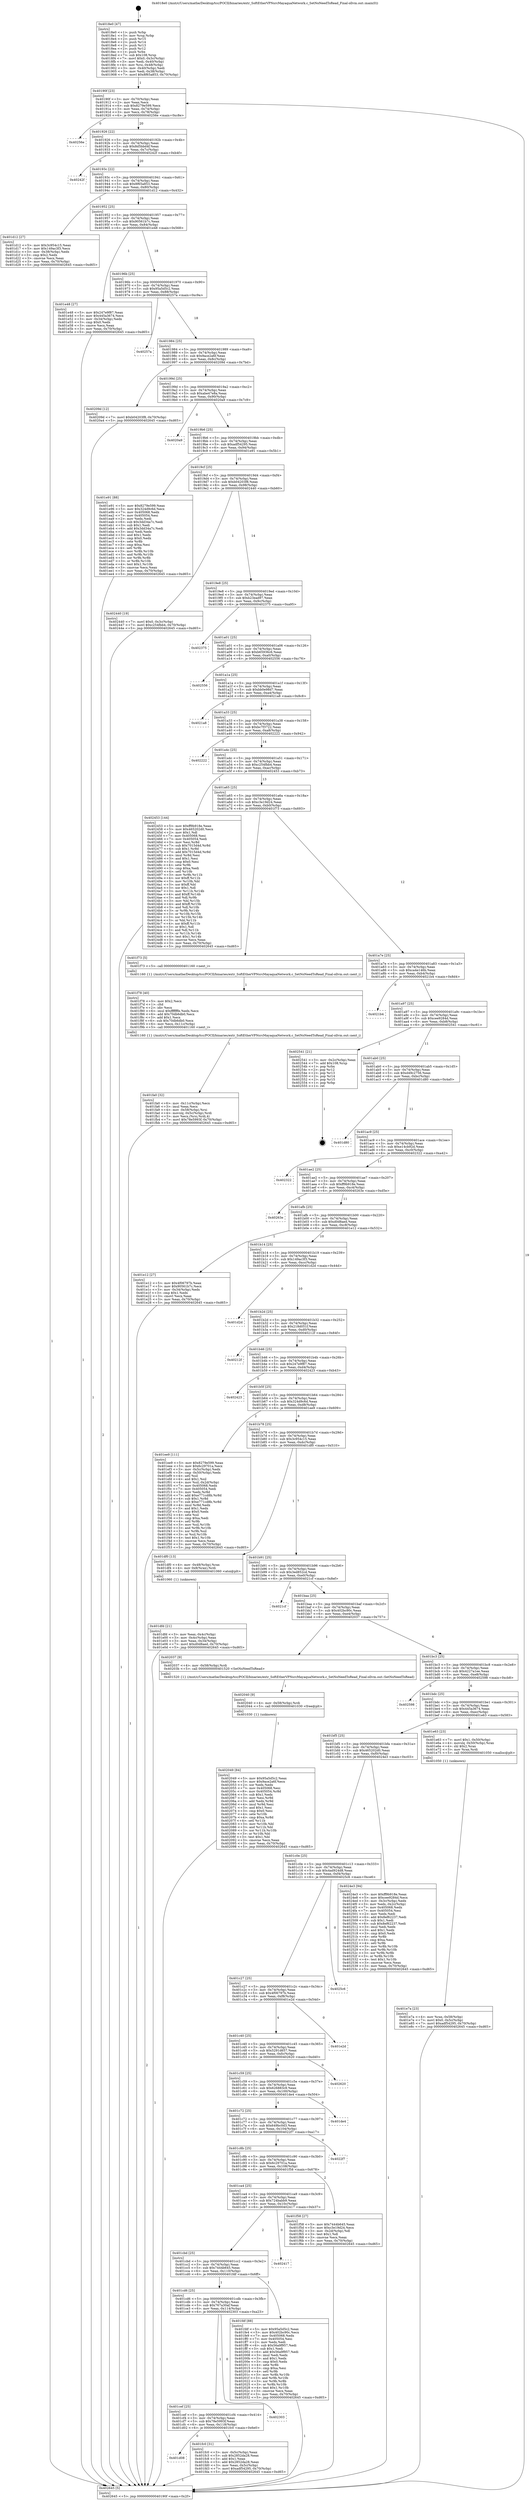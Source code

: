 digraph "0x4018e0" {
  label = "0x4018e0 (/mnt/c/Users/mathe/Desktop/tcc/POCII/binaries/extr_SoftEtherVPNsrcMayaquaNetwork.c_SetNoNeedToRead_Final-ollvm.out::main(0))"
  labelloc = "t"
  node[shape=record]

  Entry [label="",width=0.3,height=0.3,shape=circle,fillcolor=black,style=filled]
  "0x40190f" [label="{
     0x40190f [23]\l
     | [instrs]\l
     &nbsp;&nbsp;0x40190f \<+3\>: mov -0x70(%rbp),%eax\l
     &nbsp;&nbsp;0x401912 \<+2\>: mov %eax,%ecx\l
     &nbsp;&nbsp;0x401914 \<+6\>: sub $0x8279e599,%ecx\l
     &nbsp;&nbsp;0x40191a \<+3\>: mov %eax,-0x74(%rbp)\l
     &nbsp;&nbsp;0x40191d \<+3\>: mov %ecx,-0x78(%rbp)\l
     &nbsp;&nbsp;0x401920 \<+6\>: je 000000000040256e \<main+0xc8e\>\l
  }"]
  "0x40256e" [label="{
     0x40256e\l
  }", style=dashed]
  "0x401926" [label="{
     0x401926 [22]\l
     | [instrs]\l
     &nbsp;&nbsp;0x401926 \<+5\>: jmp 000000000040192b \<main+0x4b\>\l
     &nbsp;&nbsp;0x40192b \<+3\>: mov -0x74(%rbp),%eax\l
     &nbsp;&nbsp;0x40192e \<+5\>: sub $0x8d5bbd4f,%eax\l
     &nbsp;&nbsp;0x401933 \<+3\>: mov %eax,-0x7c(%rbp)\l
     &nbsp;&nbsp;0x401936 \<+6\>: je 000000000040242f \<main+0xb4f\>\l
  }"]
  Exit [label="",width=0.3,height=0.3,shape=circle,fillcolor=black,style=filled,peripheries=2]
  "0x40242f" [label="{
     0x40242f\l
  }", style=dashed]
  "0x40193c" [label="{
     0x40193c [22]\l
     | [instrs]\l
     &nbsp;&nbsp;0x40193c \<+5\>: jmp 0000000000401941 \<main+0x61\>\l
     &nbsp;&nbsp;0x401941 \<+3\>: mov -0x74(%rbp),%eax\l
     &nbsp;&nbsp;0x401944 \<+5\>: sub $0x8f65a853,%eax\l
     &nbsp;&nbsp;0x401949 \<+3\>: mov %eax,-0x80(%rbp)\l
     &nbsp;&nbsp;0x40194c \<+6\>: je 0000000000401d12 \<main+0x432\>\l
  }"]
  "0x402049" [label="{
     0x402049 [84]\l
     | [instrs]\l
     &nbsp;&nbsp;0x402049 \<+5\>: mov $0x95a5d5c2,%eax\l
     &nbsp;&nbsp;0x40204e \<+5\>: mov $0x9ace2a6f,%ecx\l
     &nbsp;&nbsp;0x402053 \<+2\>: xor %edx,%edx\l
     &nbsp;&nbsp;0x402055 \<+7\>: mov 0x405068,%esi\l
     &nbsp;&nbsp;0x40205c \<+8\>: mov 0x405054,%r8d\l
     &nbsp;&nbsp;0x402064 \<+3\>: sub $0x1,%edx\l
     &nbsp;&nbsp;0x402067 \<+3\>: mov %esi,%r9d\l
     &nbsp;&nbsp;0x40206a \<+3\>: add %edx,%r9d\l
     &nbsp;&nbsp;0x40206d \<+4\>: imul %r9d,%esi\l
     &nbsp;&nbsp;0x402071 \<+3\>: and $0x1,%esi\l
     &nbsp;&nbsp;0x402074 \<+3\>: cmp $0x0,%esi\l
     &nbsp;&nbsp;0x402077 \<+4\>: sete %r10b\l
     &nbsp;&nbsp;0x40207b \<+4\>: cmp $0xa,%r8d\l
     &nbsp;&nbsp;0x40207f \<+4\>: setl %r11b\l
     &nbsp;&nbsp;0x402083 \<+3\>: mov %r10b,%bl\l
     &nbsp;&nbsp;0x402086 \<+3\>: and %r11b,%bl\l
     &nbsp;&nbsp;0x402089 \<+3\>: xor %r11b,%r10b\l
     &nbsp;&nbsp;0x40208c \<+3\>: or %r10b,%bl\l
     &nbsp;&nbsp;0x40208f \<+3\>: test $0x1,%bl\l
     &nbsp;&nbsp;0x402092 \<+3\>: cmovne %ecx,%eax\l
     &nbsp;&nbsp;0x402095 \<+3\>: mov %eax,-0x70(%rbp)\l
     &nbsp;&nbsp;0x402098 \<+5\>: jmp 0000000000402645 \<main+0xd65\>\l
  }"]
  "0x401d12" [label="{
     0x401d12 [27]\l
     | [instrs]\l
     &nbsp;&nbsp;0x401d12 \<+5\>: mov $0x3c954c15,%eax\l
     &nbsp;&nbsp;0x401d17 \<+5\>: mov $0x149ac3f3,%ecx\l
     &nbsp;&nbsp;0x401d1c \<+3\>: mov -0x38(%rbp),%edx\l
     &nbsp;&nbsp;0x401d1f \<+3\>: cmp $0x2,%edx\l
     &nbsp;&nbsp;0x401d22 \<+3\>: cmovne %ecx,%eax\l
     &nbsp;&nbsp;0x401d25 \<+3\>: mov %eax,-0x70(%rbp)\l
     &nbsp;&nbsp;0x401d28 \<+5\>: jmp 0000000000402645 \<main+0xd65\>\l
  }"]
  "0x401952" [label="{
     0x401952 [25]\l
     | [instrs]\l
     &nbsp;&nbsp;0x401952 \<+5\>: jmp 0000000000401957 \<main+0x77\>\l
     &nbsp;&nbsp;0x401957 \<+3\>: mov -0x74(%rbp),%eax\l
     &nbsp;&nbsp;0x40195a \<+5\>: sub $0x90561b7c,%eax\l
     &nbsp;&nbsp;0x40195f \<+6\>: mov %eax,-0x84(%rbp)\l
     &nbsp;&nbsp;0x401965 \<+6\>: je 0000000000401e48 \<main+0x568\>\l
  }"]
  "0x402645" [label="{
     0x402645 [5]\l
     | [instrs]\l
     &nbsp;&nbsp;0x402645 \<+5\>: jmp 000000000040190f \<main+0x2f\>\l
  }"]
  "0x4018e0" [label="{
     0x4018e0 [47]\l
     | [instrs]\l
     &nbsp;&nbsp;0x4018e0 \<+1\>: push %rbp\l
     &nbsp;&nbsp;0x4018e1 \<+3\>: mov %rsp,%rbp\l
     &nbsp;&nbsp;0x4018e4 \<+2\>: push %r15\l
     &nbsp;&nbsp;0x4018e6 \<+2\>: push %r14\l
     &nbsp;&nbsp;0x4018e8 \<+2\>: push %r13\l
     &nbsp;&nbsp;0x4018ea \<+2\>: push %r12\l
     &nbsp;&nbsp;0x4018ec \<+1\>: push %rbx\l
     &nbsp;&nbsp;0x4018ed \<+7\>: sub $0x108,%rsp\l
     &nbsp;&nbsp;0x4018f4 \<+7\>: movl $0x0,-0x3c(%rbp)\l
     &nbsp;&nbsp;0x4018fb \<+3\>: mov %edi,-0x40(%rbp)\l
     &nbsp;&nbsp;0x4018fe \<+4\>: mov %rsi,-0x48(%rbp)\l
     &nbsp;&nbsp;0x401902 \<+3\>: mov -0x40(%rbp),%edi\l
     &nbsp;&nbsp;0x401905 \<+3\>: mov %edi,-0x38(%rbp)\l
     &nbsp;&nbsp;0x401908 \<+7\>: movl $0x8f65a853,-0x70(%rbp)\l
  }"]
  "0x402040" [label="{
     0x402040 [9]\l
     | [instrs]\l
     &nbsp;&nbsp;0x402040 \<+4\>: mov -0x58(%rbp),%rdi\l
     &nbsp;&nbsp;0x402044 \<+5\>: call 0000000000401030 \<free@plt\>\l
     | [calls]\l
     &nbsp;&nbsp;0x401030 \{1\} (unknown)\l
  }"]
  "0x401e48" [label="{
     0x401e48 [27]\l
     | [instrs]\l
     &nbsp;&nbsp;0x401e48 \<+5\>: mov $0x247e9f87,%eax\l
     &nbsp;&nbsp;0x401e4d \<+5\>: mov $0x445a3674,%ecx\l
     &nbsp;&nbsp;0x401e52 \<+3\>: mov -0x34(%rbp),%edx\l
     &nbsp;&nbsp;0x401e55 \<+3\>: cmp $0x0,%edx\l
     &nbsp;&nbsp;0x401e58 \<+3\>: cmove %ecx,%eax\l
     &nbsp;&nbsp;0x401e5b \<+3\>: mov %eax,-0x70(%rbp)\l
     &nbsp;&nbsp;0x401e5e \<+5\>: jmp 0000000000402645 \<main+0xd65\>\l
  }"]
  "0x40196b" [label="{
     0x40196b [25]\l
     | [instrs]\l
     &nbsp;&nbsp;0x40196b \<+5\>: jmp 0000000000401970 \<main+0x90\>\l
     &nbsp;&nbsp;0x401970 \<+3\>: mov -0x74(%rbp),%eax\l
     &nbsp;&nbsp;0x401973 \<+5\>: sub $0x95a5d5c2,%eax\l
     &nbsp;&nbsp;0x401978 \<+6\>: mov %eax,-0x88(%rbp)\l
     &nbsp;&nbsp;0x40197e \<+6\>: je 000000000040257a \<main+0xc9a\>\l
  }"]
  "0x401d08" [label="{
     0x401d08\l
  }", style=dashed]
  "0x40257a" [label="{
     0x40257a\l
  }", style=dashed]
  "0x401984" [label="{
     0x401984 [25]\l
     | [instrs]\l
     &nbsp;&nbsp;0x401984 \<+5\>: jmp 0000000000401989 \<main+0xa9\>\l
     &nbsp;&nbsp;0x401989 \<+3\>: mov -0x74(%rbp),%eax\l
     &nbsp;&nbsp;0x40198c \<+5\>: sub $0x9ace2a6f,%eax\l
     &nbsp;&nbsp;0x401991 \<+6\>: mov %eax,-0x8c(%rbp)\l
     &nbsp;&nbsp;0x401997 \<+6\>: je 000000000040209d \<main+0x7bd\>\l
  }"]
  "0x401fc0" [label="{
     0x401fc0 [31]\l
     | [instrs]\l
     &nbsp;&nbsp;0x401fc0 \<+3\>: mov -0x5c(%rbp),%eax\l
     &nbsp;&nbsp;0x401fc3 \<+5\>: sub $0x2852da28,%eax\l
     &nbsp;&nbsp;0x401fc8 \<+3\>: add $0x1,%eax\l
     &nbsp;&nbsp;0x401fcb \<+5\>: add $0x2852da28,%eax\l
     &nbsp;&nbsp;0x401fd0 \<+3\>: mov %eax,-0x5c(%rbp)\l
     &nbsp;&nbsp;0x401fd3 \<+7\>: movl $0xadf54295,-0x70(%rbp)\l
     &nbsp;&nbsp;0x401fda \<+5\>: jmp 0000000000402645 \<main+0xd65\>\l
  }"]
  "0x40209d" [label="{
     0x40209d [12]\l
     | [instrs]\l
     &nbsp;&nbsp;0x40209d \<+7\>: movl $0xb04203f8,-0x70(%rbp)\l
     &nbsp;&nbsp;0x4020a4 \<+5\>: jmp 0000000000402645 \<main+0xd65\>\l
  }"]
  "0x40199d" [label="{
     0x40199d [25]\l
     | [instrs]\l
     &nbsp;&nbsp;0x40199d \<+5\>: jmp 00000000004019a2 \<main+0xc2\>\l
     &nbsp;&nbsp;0x4019a2 \<+3\>: mov -0x74(%rbp),%eax\l
     &nbsp;&nbsp;0x4019a5 \<+5\>: sub $0xabe47e8a,%eax\l
     &nbsp;&nbsp;0x4019aa \<+6\>: mov %eax,-0x90(%rbp)\l
     &nbsp;&nbsp;0x4019b0 \<+6\>: je 00000000004020a9 \<main+0x7c9\>\l
  }"]
  "0x401cef" [label="{
     0x401cef [25]\l
     | [instrs]\l
     &nbsp;&nbsp;0x401cef \<+5\>: jmp 0000000000401cf4 \<main+0x414\>\l
     &nbsp;&nbsp;0x401cf4 \<+3\>: mov -0x74(%rbp),%eax\l
     &nbsp;&nbsp;0x401cf7 \<+5\>: sub $0x78e5993f,%eax\l
     &nbsp;&nbsp;0x401cfc \<+6\>: mov %eax,-0x118(%rbp)\l
     &nbsp;&nbsp;0x401d02 \<+6\>: je 0000000000401fc0 \<main+0x6e0\>\l
  }"]
  "0x4020a9" [label="{
     0x4020a9\l
  }", style=dashed]
  "0x4019b6" [label="{
     0x4019b6 [25]\l
     | [instrs]\l
     &nbsp;&nbsp;0x4019b6 \<+5\>: jmp 00000000004019bb \<main+0xdb\>\l
     &nbsp;&nbsp;0x4019bb \<+3\>: mov -0x74(%rbp),%eax\l
     &nbsp;&nbsp;0x4019be \<+5\>: sub $0xadf54295,%eax\l
     &nbsp;&nbsp;0x4019c3 \<+6\>: mov %eax,-0x94(%rbp)\l
     &nbsp;&nbsp;0x4019c9 \<+6\>: je 0000000000401e91 \<main+0x5b1\>\l
  }"]
  "0x402303" [label="{
     0x402303\l
  }", style=dashed]
  "0x401e91" [label="{
     0x401e91 [88]\l
     | [instrs]\l
     &nbsp;&nbsp;0x401e91 \<+5\>: mov $0x8279e599,%eax\l
     &nbsp;&nbsp;0x401e96 \<+5\>: mov $0x324d9c6d,%ecx\l
     &nbsp;&nbsp;0x401e9b \<+7\>: mov 0x405068,%edx\l
     &nbsp;&nbsp;0x401ea2 \<+7\>: mov 0x405054,%esi\l
     &nbsp;&nbsp;0x401ea9 \<+2\>: mov %edx,%edi\l
     &nbsp;&nbsp;0x401eab \<+6\>: sub $0x3dd34a7c,%edi\l
     &nbsp;&nbsp;0x401eb1 \<+3\>: sub $0x1,%edi\l
     &nbsp;&nbsp;0x401eb4 \<+6\>: add $0x3dd34a7c,%edi\l
     &nbsp;&nbsp;0x401eba \<+3\>: imul %edi,%edx\l
     &nbsp;&nbsp;0x401ebd \<+3\>: and $0x1,%edx\l
     &nbsp;&nbsp;0x401ec0 \<+3\>: cmp $0x0,%edx\l
     &nbsp;&nbsp;0x401ec3 \<+4\>: sete %r8b\l
     &nbsp;&nbsp;0x401ec7 \<+3\>: cmp $0xa,%esi\l
     &nbsp;&nbsp;0x401eca \<+4\>: setl %r9b\l
     &nbsp;&nbsp;0x401ece \<+3\>: mov %r8b,%r10b\l
     &nbsp;&nbsp;0x401ed1 \<+3\>: and %r9b,%r10b\l
     &nbsp;&nbsp;0x401ed4 \<+3\>: xor %r9b,%r8b\l
     &nbsp;&nbsp;0x401ed7 \<+3\>: or %r8b,%r10b\l
     &nbsp;&nbsp;0x401eda \<+4\>: test $0x1,%r10b\l
     &nbsp;&nbsp;0x401ede \<+3\>: cmovne %ecx,%eax\l
     &nbsp;&nbsp;0x401ee1 \<+3\>: mov %eax,-0x70(%rbp)\l
     &nbsp;&nbsp;0x401ee4 \<+5\>: jmp 0000000000402645 \<main+0xd65\>\l
  }"]
  "0x4019cf" [label="{
     0x4019cf [25]\l
     | [instrs]\l
     &nbsp;&nbsp;0x4019cf \<+5\>: jmp 00000000004019d4 \<main+0xf4\>\l
     &nbsp;&nbsp;0x4019d4 \<+3\>: mov -0x74(%rbp),%eax\l
     &nbsp;&nbsp;0x4019d7 \<+5\>: sub $0xb04203f8,%eax\l
     &nbsp;&nbsp;0x4019dc \<+6\>: mov %eax,-0x98(%rbp)\l
     &nbsp;&nbsp;0x4019e2 \<+6\>: je 0000000000402440 \<main+0xb60\>\l
  }"]
  "0x401cd6" [label="{
     0x401cd6 [25]\l
     | [instrs]\l
     &nbsp;&nbsp;0x401cd6 \<+5\>: jmp 0000000000401cdb \<main+0x3fb\>\l
     &nbsp;&nbsp;0x401cdb \<+3\>: mov -0x74(%rbp),%eax\l
     &nbsp;&nbsp;0x401cde \<+5\>: sub $0x767a30af,%eax\l
     &nbsp;&nbsp;0x401ce3 \<+6\>: mov %eax,-0x114(%rbp)\l
     &nbsp;&nbsp;0x401ce9 \<+6\>: je 0000000000402303 \<main+0xa23\>\l
  }"]
  "0x402440" [label="{
     0x402440 [19]\l
     | [instrs]\l
     &nbsp;&nbsp;0x402440 \<+7\>: movl $0x0,-0x3c(%rbp)\l
     &nbsp;&nbsp;0x402447 \<+7\>: movl $0xc254fbb4,-0x70(%rbp)\l
     &nbsp;&nbsp;0x40244e \<+5\>: jmp 0000000000402645 \<main+0xd65\>\l
  }"]
  "0x4019e8" [label="{
     0x4019e8 [25]\l
     | [instrs]\l
     &nbsp;&nbsp;0x4019e8 \<+5\>: jmp 00000000004019ed \<main+0x10d\>\l
     &nbsp;&nbsp;0x4019ed \<+3\>: mov -0x74(%rbp),%eax\l
     &nbsp;&nbsp;0x4019f0 \<+5\>: sub $0xb23ead97,%eax\l
     &nbsp;&nbsp;0x4019f5 \<+6\>: mov %eax,-0x9c(%rbp)\l
     &nbsp;&nbsp;0x4019fb \<+6\>: je 0000000000402375 \<main+0xa95\>\l
  }"]
  "0x401fdf" [label="{
     0x401fdf [88]\l
     | [instrs]\l
     &nbsp;&nbsp;0x401fdf \<+5\>: mov $0x95a5d5c2,%eax\l
     &nbsp;&nbsp;0x401fe4 \<+5\>: mov $0x402bc90c,%ecx\l
     &nbsp;&nbsp;0x401fe9 \<+7\>: mov 0x405068,%edx\l
     &nbsp;&nbsp;0x401ff0 \<+7\>: mov 0x405054,%esi\l
     &nbsp;&nbsp;0x401ff7 \<+2\>: mov %edx,%edi\l
     &nbsp;&nbsp;0x401ff9 \<+6\>: sub $0x56a9f957,%edi\l
     &nbsp;&nbsp;0x401fff \<+3\>: sub $0x1,%edi\l
     &nbsp;&nbsp;0x402002 \<+6\>: add $0x56a9f957,%edi\l
     &nbsp;&nbsp;0x402008 \<+3\>: imul %edi,%edx\l
     &nbsp;&nbsp;0x40200b \<+3\>: and $0x1,%edx\l
     &nbsp;&nbsp;0x40200e \<+3\>: cmp $0x0,%edx\l
     &nbsp;&nbsp;0x402011 \<+4\>: sete %r8b\l
     &nbsp;&nbsp;0x402015 \<+3\>: cmp $0xa,%esi\l
     &nbsp;&nbsp;0x402018 \<+4\>: setl %r9b\l
     &nbsp;&nbsp;0x40201c \<+3\>: mov %r8b,%r10b\l
     &nbsp;&nbsp;0x40201f \<+3\>: and %r9b,%r10b\l
     &nbsp;&nbsp;0x402022 \<+3\>: xor %r9b,%r8b\l
     &nbsp;&nbsp;0x402025 \<+3\>: or %r8b,%r10b\l
     &nbsp;&nbsp;0x402028 \<+4\>: test $0x1,%r10b\l
     &nbsp;&nbsp;0x40202c \<+3\>: cmovne %ecx,%eax\l
     &nbsp;&nbsp;0x40202f \<+3\>: mov %eax,-0x70(%rbp)\l
     &nbsp;&nbsp;0x402032 \<+5\>: jmp 0000000000402645 \<main+0xd65\>\l
  }"]
  "0x402375" [label="{
     0x402375\l
  }", style=dashed]
  "0x401a01" [label="{
     0x401a01 [25]\l
     | [instrs]\l
     &nbsp;&nbsp;0x401a01 \<+5\>: jmp 0000000000401a06 \<main+0x126\>\l
     &nbsp;&nbsp;0x401a06 \<+3\>: mov -0x74(%rbp),%eax\l
     &nbsp;&nbsp;0x401a09 \<+5\>: sub $0xb65936c6,%eax\l
     &nbsp;&nbsp;0x401a0e \<+6\>: mov %eax,-0xa0(%rbp)\l
     &nbsp;&nbsp;0x401a14 \<+6\>: je 0000000000402556 \<main+0xc76\>\l
  }"]
  "0x401cbd" [label="{
     0x401cbd [25]\l
     | [instrs]\l
     &nbsp;&nbsp;0x401cbd \<+5\>: jmp 0000000000401cc2 \<main+0x3e2\>\l
     &nbsp;&nbsp;0x401cc2 \<+3\>: mov -0x74(%rbp),%eax\l
     &nbsp;&nbsp;0x401cc5 \<+5\>: sub $0x7444b645,%eax\l
     &nbsp;&nbsp;0x401cca \<+6\>: mov %eax,-0x110(%rbp)\l
     &nbsp;&nbsp;0x401cd0 \<+6\>: je 0000000000401fdf \<main+0x6ff\>\l
  }"]
  "0x402556" [label="{
     0x402556\l
  }", style=dashed]
  "0x401a1a" [label="{
     0x401a1a [25]\l
     | [instrs]\l
     &nbsp;&nbsp;0x401a1a \<+5\>: jmp 0000000000401a1f \<main+0x13f\>\l
     &nbsp;&nbsp;0x401a1f \<+3\>: mov -0x74(%rbp),%eax\l
     &nbsp;&nbsp;0x401a22 \<+5\>: sub $0xbb0e98d7,%eax\l
     &nbsp;&nbsp;0x401a27 \<+6\>: mov %eax,-0xa4(%rbp)\l
     &nbsp;&nbsp;0x401a2d \<+6\>: je 00000000004021a8 \<main+0x8c8\>\l
  }"]
  "0x402417" [label="{
     0x402417\l
  }", style=dashed]
  "0x4021a8" [label="{
     0x4021a8\l
  }", style=dashed]
  "0x401a33" [label="{
     0x401a33 [25]\l
     | [instrs]\l
     &nbsp;&nbsp;0x401a33 \<+5\>: jmp 0000000000401a38 \<main+0x158\>\l
     &nbsp;&nbsp;0x401a38 \<+3\>: mov -0x74(%rbp),%eax\l
     &nbsp;&nbsp;0x401a3b \<+5\>: sub $0xbc7f3722,%eax\l
     &nbsp;&nbsp;0x401a40 \<+6\>: mov %eax,-0xa8(%rbp)\l
     &nbsp;&nbsp;0x401a46 \<+6\>: je 0000000000402222 \<main+0x942\>\l
  }"]
  "0x401fa0" [label="{
     0x401fa0 [32]\l
     | [instrs]\l
     &nbsp;&nbsp;0x401fa0 \<+6\>: mov -0x11c(%rbp),%ecx\l
     &nbsp;&nbsp;0x401fa6 \<+3\>: imul %eax,%ecx\l
     &nbsp;&nbsp;0x401fa9 \<+4\>: mov -0x58(%rbp),%rsi\l
     &nbsp;&nbsp;0x401fad \<+4\>: movslq -0x5c(%rbp),%rdi\l
     &nbsp;&nbsp;0x401fb1 \<+3\>: mov %ecx,(%rsi,%rdi,4)\l
     &nbsp;&nbsp;0x401fb4 \<+7\>: movl $0x78e5993f,-0x70(%rbp)\l
     &nbsp;&nbsp;0x401fbb \<+5\>: jmp 0000000000402645 \<main+0xd65\>\l
  }"]
  "0x402222" [label="{
     0x402222\l
  }", style=dashed]
  "0x401a4c" [label="{
     0x401a4c [25]\l
     | [instrs]\l
     &nbsp;&nbsp;0x401a4c \<+5\>: jmp 0000000000401a51 \<main+0x171\>\l
     &nbsp;&nbsp;0x401a51 \<+3\>: mov -0x74(%rbp),%eax\l
     &nbsp;&nbsp;0x401a54 \<+5\>: sub $0xc254fbb4,%eax\l
     &nbsp;&nbsp;0x401a59 \<+6\>: mov %eax,-0xac(%rbp)\l
     &nbsp;&nbsp;0x401a5f \<+6\>: je 0000000000402453 \<main+0xb73\>\l
  }"]
  "0x401f78" [label="{
     0x401f78 [40]\l
     | [instrs]\l
     &nbsp;&nbsp;0x401f78 \<+5\>: mov $0x2,%ecx\l
     &nbsp;&nbsp;0x401f7d \<+1\>: cltd\l
     &nbsp;&nbsp;0x401f7e \<+2\>: idiv %ecx\l
     &nbsp;&nbsp;0x401f80 \<+6\>: imul $0xfffffffe,%edx,%ecx\l
     &nbsp;&nbsp;0x401f86 \<+6\>: add $0x70db6db0,%ecx\l
     &nbsp;&nbsp;0x401f8c \<+3\>: add $0x1,%ecx\l
     &nbsp;&nbsp;0x401f8f \<+6\>: sub $0x70db6db0,%ecx\l
     &nbsp;&nbsp;0x401f95 \<+6\>: mov %ecx,-0x11c(%rbp)\l
     &nbsp;&nbsp;0x401f9b \<+5\>: call 0000000000401160 \<next_i\>\l
     | [calls]\l
     &nbsp;&nbsp;0x401160 \{1\} (/mnt/c/Users/mathe/Desktop/tcc/POCII/binaries/extr_SoftEtherVPNsrcMayaquaNetwork.c_SetNoNeedToRead_Final-ollvm.out::next_i)\l
  }"]
  "0x402453" [label="{
     0x402453 [144]\l
     | [instrs]\l
     &nbsp;&nbsp;0x402453 \<+5\>: mov $0xff9b918e,%eax\l
     &nbsp;&nbsp;0x402458 \<+5\>: mov $0x465202d0,%ecx\l
     &nbsp;&nbsp;0x40245d \<+2\>: mov $0x1,%dl\l
     &nbsp;&nbsp;0x40245f \<+7\>: mov 0x405068,%esi\l
     &nbsp;&nbsp;0x402466 \<+7\>: mov 0x405054,%edi\l
     &nbsp;&nbsp;0x40246d \<+3\>: mov %esi,%r8d\l
     &nbsp;&nbsp;0x402470 \<+7\>: sub $0x7015d4d,%r8d\l
     &nbsp;&nbsp;0x402477 \<+4\>: sub $0x1,%r8d\l
     &nbsp;&nbsp;0x40247b \<+7\>: add $0x7015d4d,%r8d\l
     &nbsp;&nbsp;0x402482 \<+4\>: imul %r8d,%esi\l
     &nbsp;&nbsp;0x402486 \<+3\>: and $0x1,%esi\l
     &nbsp;&nbsp;0x402489 \<+3\>: cmp $0x0,%esi\l
     &nbsp;&nbsp;0x40248c \<+4\>: sete %r9b\l
     &nbsp;&nbsp;0x402490 \<+3\>: cmp $0xa,%edi\l
     &nbsp;&nbsp;0x402493 \<+4\>: setl %r10b\l
     &nbsp;&nbsp;0x402497 \<+3\>: mov %r9b,%r11b\l
     &nbsp;&nbsp;0x40249a \<+4\>: xor $0xff,%r11b\l
     &nbsp;&nbsp;0x40249e \<+3\>: mov %r10b,%bl\l
     &nbsp;&nbsp;0x4024a1 \<+3\>: xor $0xff,%bl\l
     &nbsp;&nbsp;0x4024a4 \<+3\>: xor $0x1,%dl\l
     &nbsp;&nbsp;0x4024a7 \<+3\>: mov %r11b,%r14b\l
     &nbsp;&nbsp;0x4024aa \<+4\>: and $0xff,%r14b\l
     &nbsp;&nbsp;0x4024ae \<+3\>: and %dl,%r9b\l
     &nbsp;&nbsp;0x4024b1 \<+3\>: mov %bl,%r15b\l
     &nbsp;&nbsp;0x4024b4 \<+4\>: and $0xff,%r15b\l
     &nbsp;&nbsp;0x4024b8 \<+3\>: and %dl,%r10b\l
     &nbsp;&nbsp;0x4024bb \<+3\>: or %r9b,%r14b\l
     &nbsp;&nbsp;0x4024be \<+3\>: or %r10b,%r15b\l
     &nbsp;&nbsp;0x4024c1 \<+3\>: xor %r15b,%r14b\l
     &nbsp;&nbsp;0x4024c4 \<+3\>: or %bl,%r11b\l
     &nbsp;&nbsp;0x4024c7 \<+4\>: xor $0xff,%r11b\l
     &nbsp;&nbsp;0x4024cb \<+3\>: or $0x1,%dl\l
     &nbsp;&nbsp;0x4024ce \<+3\>: and %dl,%r11b\l
     &nbsp;&nbsp;0x4024d1 \<+3\>: or %r11b,%r14b\l
     &nbsp;&nbsp;0x4024d4 \<+4\>: test $0x1,%r14b\l
     &nbsp;&nbsp;0x4024d8 \<+3\>: cmovne %ecx,%eax\l
     &nbsp;&nbsp;0x4024db \<+3\>: mov %eax,-0x70(%rbp)\l
     &nbsp;&nbsp;0x4024de \<+5\>: jmp 0000000000402645 \<main+0xd65\>\l
  }"]
  "0x401a65" [label="{
     0x401a65 [25]\l
     | [instrs]\l
     &nbsp;&nbsp;0x401a65 \<+5\>: jmp 0000000000401a6a \<main+0x18a\>\l
     &nbsp;&nbsp;0x401a6a \<+3\>: mov -0x74(%rbp),%eax\l
     &nbsp;&nbsp;0x401a6d \<+5\>: sub $0xc3e19d24,%eax\l
     &nbsp;&nbsp;0x401a72 \<+6\>: mov %eax,-0xb0(%rbp)\l
     &nbsp;&nbsp;0x401a78 \<+6\>: je 0000000000401f73 \<main+0x693\>\l
  }"]
  "0x401ca4" [label="{
     0x401ca4 [25]\l
     | [instrs]\l
     &nbsp;&nbsp;0x401ca4 \<+5\>: jmp 0000000000401ca9 \<main+0x3c9\>\l
     &nbsp;&nbsp;0x401ca9 \<+3\>: mov -0x74(%rbp),%eax\l
     &nbsp;&nbsp;0x401cac \<+5\>: sub $0x724babb9,%eax\l
     &nbsp;&nbsp;0x401cb1 \<+6\>: mov %eax,-0x10c(%rbp)\l
     &nbsp;&nbsp;0x401cb7 \<+6\>: je 0000000000402417 \<main+0xb37\>\l
  }"]
  "0x401f73" [label="{
     0x401f73 [5]\l
     | [instrs]\l
     &nbsp;&nbsp;0x401f73 \<+5\>: call 0000000000401160 \<next_i\>\l
     | [calls]\l
     &nbsp;&nbsp;0x401160 \{1\} (/mnt/c/Users/mathe/Desktop/tcc/POCII/binaries/extr_SoftEtherVPNsrcMayaquaNetwork.c_SetNoNeedToRead_Final-ollvm.out::next_i)\l
  }"]
  "0x401a7e" [label="{
     0x401a7e [25]\l
     | [instrs]\l
     &nbsp;&nbsp;0x401a7e \<+5\>: jmp 0000000000401a83 \<main+0x1a3\>\l
     &nbsp;&nbsp;0x401a83 \<+3\>: mov -0x74(%rbp),%eax\l
     &nbsp;&nbsp;0x401a86 \<+5\>: sub $0xca4e146b,%eax\l
     &nbsp;&nbsp;0x401a8b \<+6\>: mov %eax,-0xb4(%rbp)\l
     &nbsp;&nbsp;0x401a91 \<+6\>: je 00000000004021b4 \<main+0x8d4\>\l
  }"]
  "0x401f58" [label="{
     0x401f58 [27]\l
     | [instrs]\l
     &nbsp;&nbsp;0x401f58 \<+5\>: mov $0x7444b645,%eax\l
     &nbsp;&nbsp;0x401f5d \<+5\>: mov $0xc3e19d24,%ecx\l
     &nbsp;&nbsp;0x401f62 \<+3\>: mov -0x2d(%rbp),%dl\l
     &nbsp;&nbsp;0x401f65 \<+3\>: test $0x1,%dl\l
     &nbsp;&nbsp;0x401f68 \<+3\>: cmovne %ecx,%eax\l
     &nbsp;&nbsp;0x401f6b \<+3\>: mov %eax,-0x70(%rbp)\l
     &nbsp;&nbsp;0x401f6e \<+5\>: jmp 0000000000402645 \<main+0xd65\>\l
  }"]
  "0x4021b4" [label="{
     0x4021b4\l
  }", style=dashed]
  "0x401a97" [label="{
     0x401a97 [25]\l
     | [instrs]\l
     &nbsp;&nbsp;0x401a97 \<+5\>: jmp 0000000000401a9c \<main+0x1bc\>\l
     &nbsp;&nbsp;0x401a9c \<+3\>: mov -0x74(%rbp),%eax\l
     &nbsp;&nbsp;0x401a9f \<+5\>: sub $0xcee9284d,%eax\l
     &nbsp;&nbsp;0x401aa4 \<+6\>: mov %eax,-0xb8(%rbp)\l
     &nbsp;&nbsp;0x401aaa \<+6\>: je 0000000000402541 \<main+0xc61\>\l
  }"]
  "0x401c8b" [label="{
     0x401c8b [25]\l
     | [instrs]\l
     &nbsp;&nbsp;0x401c8b \<+5\>: jmp 0000000000401c90 \<main+0x3b0\>\l
     &nbsp;&nbsp;0x401c90 \<+3\>: mov -0x74(%rbp),%eax\l
     &nbsp;&nbsp;0x401c93 \<+5\>: sub $0x6c29701a,%eax\l
     &nbsp;&nbsp;0x401c98 \<+6\>: mov %eax,-0x108(%rbp)\l
     &nbsp;&nbsp;0x401c9e \<+6\>: je 0000000000401f58 \<main+0x678\>\l
  }"]
  "0x402541" [label="{
     0x402541 [21]\l
     | [instrs]\l
     &nbsp;&nbsp;0x402541 \<+3\>: mov -0x2c(%rbp),%eax\l
     &nbsp;&nbsp;0x402544 \<+7\>: add $0x108,%rsp\l
     &nbsp;&nbsp;0x40254b \<+1\>: pop %rbx\l
     &nbsp;&nbsp;0x40254c \<+2\>: pop %r12\l
     &nbsp;&nbsp;0x40254e \<+2\>: pop %r13\l
     &nbsp;&nbsp;0x402550 \<+2\>: pop %r14\l
     &nbsp;&nbsp;0x402552 \<+2\>: pop %r15\l
     &nbsp;&nbsp;0x402554 \<+1\>: pop %rbp\l
     &nbsp;&nbsp;0x402555 \<+1\>: ret\l
  }"]
  "0x401ab0" [label="{
     0x401ab0 [25]\l
     | [instrs]\l
     &nbsp;&nbsp;0x401ab0 \<+5\>: jmp 0000000000401ab5 \<main+0x1d5\>\l
     &nbsp;&nbsp;0x401ab5 \<+3\>: mov -0x74(%rbp),%eax\l
     &nbsp;&nbsp;0x401ab8 \<+5\>: sub $0xd49c2756,%eax\l
     &nbsp;&nbsp;0x401abd \<+6\>: mov %eax,-0xbc(%rbp)\l
     &nbsp;&nbsp;0x401ac3 \<+6\>: je 0000000000401d80 \<main+0x4a0\>\l
  }"]
  "0x4022f7" [label="{
     0x4022f7\l
  }", style=dashed]
  "0x401d80" [label="{
     0x401d80\l
  }", style=dashed]
  "0x401ac9" [label="{
     0x401ac9 [25]\l
     | [instrs]\l
     &nbsp;&nbsp;0x401ac9 \<+5\>: jmp 0000000000401ace \<main+0x1ee\>\l
     &nbsp;&nbsp;0x401ace \<+3\>: mov -0x74(%rbp),%eax\l
     &nbsp;&nbsp;0x401ad1 \<+5\>: sub $0xe14cb92d,%eax\l
     &nbsp;&nbsp;0x401ad6 \<+6\>: mov %eax,-0xc0(%rbp)\l
     &nbsp;&nbsp;0x401adc \<+6\>: je 0000000000402322 \<main+0xa42\>\l
  }"]
  "0x401c72" [label="{
     0x401c72 [25]\l
     | [instrs]\l
     &nbsp;&nbsp;0x401c72 \<+5\>: jmp 0000000000401c77 \<main+0x397\>\l
     &nbsp;&nbsp;0x401c77 \<+3\>: mov -0x74(%rbp),%eax\l
     &nbsp;&nbsp;0x401c7a \<+5\>: sub $0x649bc0d3,%eax\l
     &nbsp;&nbsp;0x401c7f \<+6\>: mov %eax,-0x104(%rbp)\l
     &nbsp;&nbsp;0x401c85 \<+6\>: je 00000000004022f7 \<main+0xa17\>\l
  }"]
  "0x402322" [label="{
     0x402322\l
  }", style=dashed]
  "0x401ae2" [label="{
     0x401ae2 [25]\l
     | [instrs]\l
     &nbsp;&nbsp;0x401ae2 \<+5\>: jmp 0000000000401ae7 \<main+0x207\>\l
     &nbsp;&nbsp;0x401ae7 \<+3\>: mov -0x74(%rbp),%eax\l
     &nbsp;&nbsp;0x401aea \<+5\>: sub $0xff9b918e,%eax\l
     &nbsp;&nbsp;0x401aef \<+6\>: mov %eax,-0xc4(%rbp)\l
     &nbsp;&nbsp;0x401af5 \<+6\>: je 000000000040263e \<main+0xd5e\>\l
  }"]
  "0x401de4" [label="{
     0x401de4\l
  }", style=dashed]
  "0x40263e" [label="{
     0x40263e\l
  }", style=dashed]
  "0x401afb" [label="{
     0x401afb [25]\l
     | [instrs]\l
     &nbsp;&nbsp;0x401afb \<+5\>: jmp 0000000000401b00 \<main+0x220\>\l
     &nbsp;&nbsp;0x401b00 \<+3\>: mov -0x74(%rbp),%eax\l
     &nbsp;&nbsp;0x401b03 \<+5\>: sub $0xd0d8aed,%eax\l
     &nbsp;&nbsp;0x401b08 \<+6\>: mov %eax,-0xc8(%rbp)\l
     &nbsp;&nbsp;0x401b0e \<+6\>: je 0000000000401e12 \<main+0x532\>\l
  }"]
  "0x401c59" [label="{
     0x401c59 [25]\l
     | [instrs]\l
     &nbsp;&nbsp;0x401c59 \<+5\>: jmp 0000000000401c5e \<main+0x37e\>\l
     &nbsp;&nbsp;0x401c5e \<+3\>: mov -0x74(%rbp),%eax\l
     &nbsp;&nbsp;0x401c61 \<+5\>: sub $0x626883c9,%eax\l
     &nbsp;&nbsp;0x401c66 \<+6\>: mov %eax,-0x100(%rbp)\l
     &nbsp;&nbsp;0x401c6c \<+6\>: je 0000000000401de4 \<main+0x504\>\l
  }"]
  "0x401e12" [label="{
     0x401e12 [27]\l
     | [instrs]\l
     &nbsp;&nbsp;0x401e12 \<+5\>: mov $0x4f06797b,%eax\l
     &nbsp;&nbsp;0x401e17 \<+5\>: mov $0x90561b7c,%ecx\l
     &nbsp;&nbsp;0x401e1c \<+3\>: mov -0x34(%rbp),%edx\l
     &nbsp;&nbsp;0x401e1f \<+3\>: cmp $0x1,%edx\l
     &nbsp;&nbsp;0x401e22 \<+3\>: cmovl %ecx,%eax\l
     &nbsp;&nbsp;0x401e25 \<+3\>: mov %eax,-0x70(%rbp)\l
     &nbsp;&nbsp;0x401e28 \<+5\>: jmp 0000000000402645 \<main+0xd65\>\l
  }"]
  "0x401b14" [label="{
     0x401b14 [25]\l
     | [instrs]\l
     &nbsp;&nbsp;0x401b14 \<+5\>: jmp 0000000000401b19 \<main+0x239\>\l
     &nbsp;&nbsp;0x401b19 \<+3\>: mov -0x74(%rbp),%eax\l
     &nbsp;&nbsp;0x401b1c \<+5\>: sub $0x149ac3f3,%eax\l
     &nbsp;&nbsp;0x401b21 \<+6\>: mov %eax,-0xcc(%rbp)\l
     &nbsp;&nbsp;0x401b27 \<+6\>: je 0000000000401d2d \<main+0x44d\>\l
  }"]
  "0x402620" [label="{
     0x402620\l
  }", style=dashed]
  "0x401d2d" [label="{
     0x401d2d\l
  }", style=dashed]
  "0x401b2d" [label="{
     0x401b2d [25]\l
     | [instrs]\l
     &nbsp;&nbsp;0x401b2d \<+5\>: jmp 0000000000401b32 \<main+0x252\>\l
     &nbsp;&nbsp;0x401b32 \<+3\>: mov -0x74(%rbp),%eax\l
     &nbsp;&nbsp;0x401b35 \<+5\>: sub $0x218d051f,%eax\l
     &nbsp;&nbsp;0x401b3a \<+6\>: mov %eax,-0xd0(%rbp)\l
     &nbsp;&nbsp;0x401b40 \<+6\>: je 000000000040212f \<main+0x84f\>\l
  }"]
  "0x401c40" [label="{
     0x401c40 [25]\l
     | [instrs]\l
     &nbsp;&nbsp;0x401c40 \<+5\>: jmp 0000000000401c45 \<main+0x365\>\l
     &nbsp;&nbsp;0x401c45 \<+3\>: mov -0x74(%rbp),%eax\l
     &nbsp;&nbsp;0x401c48 \<+5\>: sub $0x5291d657,%eax\l
     &nbsp;&nbsp;0x401c4d \<+6\>: mov %eax,-0xfc(%rbp)\l
     &nbsp;&nbsp;0x401c53 \<+6\>: je 0000000000402620 \<main+0xd40\>\l
  }"]
  "0x40212f" [label="{
     0x40212f\l
  }", style=dashed]
  "0x401b46" [label="{
     0x401b46 [25]\l
     | [instrs]\l
     &nbsp;&nbsp;0x401b46 \<+5\>: jmp 0000000000401b4b \<main+0x26b\>\l
     &nbsp;&nbsp;0x401b4b \<+3\>: mov -0x74(%rbp),%eax\l
     &nbsp;&nbsp;0x401b4e \<+5\>: sub $0x247e9f87,%eax\l
     &nbsp;&nbsp;0x401b53 \<+6\>: mov %eax,-0xd4(%rbp)\l
     &nbsp;&nbsp;0x401b59 \<+6\>: je 0000000000402423 \<main+0xb43\>\l
  }"]
  "0x401e2d" [label="{
     0x401e2d\l
  }", style=dashed]
  "0x402423" [label="{
     0x402423\l
  }", style=dashed]
  "0x401b5f" [label="{
     0x401b5f [25]\l
     | [instrs]\l
     &nbsp;&nbsp;0x401b5f \<+5\>: jmp 0000000000401b64 \<main+0x284\>\l
     &nbsp;&nbsp;0x401b64 \<+3\>: mov -0x74(%rbp),%eax\l
     &nbsp;&nbsp;0x401b67 \<+5\>: sub $0x324d9c6d,%eax\l
     &nbsp;&nbsp;0x401b6c \<+6\>: mov %eax,-0xd8(%rbp)\l
     &nbsp;&nbsp;0x401b72 \<+6\>: je 0000000000401ee9 \<main+0x609\>\l
  }"]
  "0x401c27" [label="{
     0x401c27 [25]\l
     | [instrs]\l
     &nbsp;&nbsp;0x401c27 \<+5\>: jmp 0000000000401c2c \<main+0x34c\>\l
     &nbsp;&nbsp;0x401c2c \<+3\>: mov -0x74(%rbp),%eax\l
     &nbsp;&nbsp;0x401c2f \<+5\>: sub $0x4f06797b,%eax\l
     &nbsp;&nbsp;0x401c34 \<+6\>: mov %eax,-0xf8(%rbp)\l
     &nbsp;&nbsp;0x401c3a \<+6\>: je 0000000000401e2d \<main+0x54d\>\l
  }"]
  "0x401ee9" [label="{
     0x401ee9 [111]\l
     | [instrs]\l
     &nbsp;&nbsp;0x401ee9 \<+5\>: mov $0x8279e599,%eax\l
     &nbsp;&nbsp;0x401eee \<+5\>: mov $0x6c29701a,%ecx\l
     &nbsp;&nbsp;0x401ef3 \<+3\>: mov -0x5c(%rbp),%edx\l
     &nbsp;&nbsp;0x401ef6 \<+3\>: cmp -0x50(%rbp),%edx\l
     &nbsp;&nbsp;0x401ef9 \<+4\>: setl %sil\l
     &nbsp;&nbsp;0x401efd \<+4\>: and $0x1,%sil\l
     &nbsp;&nbsp;0x401f01 \<+4\>: mov %sil,-0x2d(%rbp)\l
     &nbsp;&nbsp;0x401f05 \<+7\>: mov 0x405068,%edx\l
     &nbsp;&nbsp;0x401f0c \<+7\>: mov 0x405054,%edi\l
     &nbsp;&nbsp;0x401f13 \<+3\>: mov %edx,%r8d\l
     &nbsp;&nbsp;0x401f16 \<+7\>: add $0xe771cd8b,%r8d\l
     &nbsp;&nbsp;0x401f1d \<+4\>: sub $0x1,%r8d\l
     &nbsp;&nbsp;0x401f21 \<+7\>: sub $0xe771cd8b,%r8d\l
     &nbsp;&nbsp;0x401f28 \<+4\>: imul %r8d,%edx\l
     &nbsp;&nbsp;0x401f2c \<+3\>: and $0x1,%edx\l
     &nbsp;&nbsp;0x401f2f \<+3\>: cmp $0x0,%edx\l
     &nbsp;&nbsp;0x401f32 \<+4\>: sete %sil\l
     &nbsp;&nbsp;0x401f36 \<+3\>: cmp $0xa,%edi\l
     &nbsp;&nbsp;0x401f39 \<+4\>: setl %r9b\l
     &nbsp;&nbsp;0x401f3d \<+3\>: mov %sil,%r10b\l
     &nbsp;&nbsp;0x401f40 \<+3\>: and %r9b,%r10b\l
     &nbsp;&nbsp;0x401f43 \<+3\>: xor %r9b,%sil\l
     &nbsp;&nbsp;0x401f46 \<+3\>: or %sil,%r10b\l
     &nbsp;&nbsp;0x401f49 \<+4\>: test $0x1,%r10b\l
     &nbsp;&nbsp;0x401f4d \<+3\>: cmovne %ecx,%eax\l
     &nbsp;&nbsp;0x401f50 \<+3\>: mov %eax,-0x70(%rbp)\l
     &nbsp;&nbsp;0x401f53 \<+5\>: jmp 0000000000402645 \<main+0xd65\>\l
  }"]
  "0x401b78" [label="{
     0x401b78 [25]\l
     | [instrs]\l
     &nbsp;&nbsp;0x401b78 \<+5\>: jmp 0000000000401b7d \<main+0x29d\>\l
     &nbsp;&nbsp;0x401b7d \<+3\>: mov -0x74(%rbp),%eax\l
     &nbsp;&nbsp;0x401b80 \<+5\>: sub $0x3c954c15,%eax\l
     &nbsp;&nbsp;0x401b85 \<+6\>: mov %eax,-0xdc(%rbp)\l
     &nbsp;&nbsp;0x401b8b \<+6\>: je 0000000000401df0 \<main+0x510\>\l
  }"]
  "0x4025c6" [label="{
     0x4025c6\l
  }", style=dashed]
  "0x401df0" [label="{
     0x401df0 [13]\l
     | [instrs]\l
     &nbsp;&nbsp;0x401df0 \<+4\>: mov -0x48(%rbp),%rax\l
     &nbsp;&nbsp;0x401df4 \<+4\>: mov 0x8(%rax),%rdi\l
     &nbsp;&nbsp;0x401df8 \<+5\>: call 0000000000401060 \<atoi@plt\>\l
     | [calls]\l
     &nbsp;&nbsp;0x401060 \{1\} (unknown)\l
  }"]
  "0x401b91" [label="{
     0x401b91 [25]\l
     | [instrs]\l
     &nbsp;&nbsp;0x401b91 \<+5\>: jmp 0000000000401b96 \<main+0x2b6\>\l
     &nbsp;&nbsp;0x401b96 \<+3\>: mov -0x74(%rbp),%eax\l
     &nbsp;&nbsp;0x401b99 \<+5\>: sub $0x3ed852cd,%eax\l
     &nbsp;&nbsp;0x401b9e \<+6\>: mov %eax,-0xe0(%rbp)\l
     &nbsp;&nbsp;0x401ba4 \<+6\>: je 00000000004021cf \<main+0x8ef\>\l
  }"]
  "0x401dfd" [label="{
     0x401dfd [21]\l
     | [instrs]\l
     &nbsp;&nbsp;0x401dfd \<+3\>: mov %eax,-0x4c(%rbp)\l
     &nbsp;&nbsp;0x401e00 \<+3\>: mov -0x4c(%rbp),%eax\l
     &nbsp;&nbsp;0x401e03 \<+3\>: mov %eax,-0x34(%rbp)\l
     &nbsp;&nbsp;0x401e06 \<+7\>: movl $0xd0d8aed,-0x70(%rbp)\l
     &nbsp;&nbsp;0x401e0d \<+5\>: jmp 0000000000402645 \<main+0xd65\>\l
  }"]
  "0x401c0e" [label="{
     0x401c0e [25]\l
     | [instrs]\l
     &nbsp;&nbsp;0x401c0e \<+5\>: jmp 0000000000401c13 \<main+0x333\>\l
     &nbsp;&nbsp;0x401c13 \<+3\>: mov -0x74(%rbp),%eax\l
     &nbsp;&nbsp;0x401c16 \<+5\>: sub $0x4ad924d8,%eax\l
     &nbsp;&nbsp;0x401c1b \<+6\>: mov %eax,-0xf4(%rbp)\l
     &nbsp;&nbsp;0x401c21 \<+6\>: je 00000000004025c6 \<main+0xce6\>\l
  }"]
  "0x4021cf" [label="{
     0x4021cf\l
  }", style=dashed]
  "0x401baa" [label="{
     0x401baa [25]\l
     | [instrs]\l
     &nbsp;&nbsp;0x401baa \<+5\>: jmp 0000000000401baf \<main+0x2cf\>\l
     &nbsp;&nbsp;0x401baf \<+3\>: mov -0x74(%rbp),%eax\l
     &nbsp;&nbsp;0x401bb2 \<+5\>: sub $0x402bc90c,%eax\l
     &nbsp;&nbsp;0x401bb7 \<+6\>: mov %eax,-0xe4(%rbp)\l
     &nbsp;&nbsp;0x401bbd \<+6\>: je 0000000000402037 \<main+0x757\>\l
  }"]
  "0x4024e3" [label="{
     0x4024e3 [94]\l
     | [instrs]\l
     &nbsp;&nbsp;0x4024e3 \<+5\>: mov $0xff9b918e,%eax\l
     &nbsp;&nbsp;0x4024e8 \<+5\>: mov $0xcee9284d,%ecx\l
     &nbsp;&nbsp;0x4024ed \<+3\>: mov -0x3c(%rbp),%edx\l
     &nbsp;&nbsp;0x4024f0 \<+3\>: mov %edx,-0x2c(%rbp)\l
     &nbsp;&nbsp;0x4024f3 \<+7\>: mov 0x405068,%edx\l
     &nbsp;&nbsp;0x4024fa \<+7\>: mov 0x405054,%esi\l
     &nbsp;&nbsp;0x402501 \<+2\>: mov %edx,%edi\l
     &nbsp;&nbsp;0x402503 \<+6\>: add $0x8ef62237,%edi\l
     &nbsp;&nbsp;0x402509 \<+3\>: sub $0x1,%edi\l
     &nbsp;&nbsp;0x40250c \<+6\>: sub $0x8ef62237,%edi\l
     &nbsp;&nbsp;0x402512 \<+3\>: imul %edi,%edx\l
     &nbsp;&nbsp;0x402515 \<+3\>: and $0x1,%edx\l
     &nbsp;&nbsp;0x402518 \<+3\>: cmp $0x0,%edx\l
     &nbsp;&nbsp;0x40251b \<+4\>: sete %r8b\l
     &nbsp;&nbsp;0x40251f \<+3\>: cmp $0xa,%esi\l
     &nbsp;&nbsp;0x402522 \<+4\>: setl %r9b\l
     &nbsp;&nbsp;0x402526 \<+3\>: mov %r8b,%r10b\l
     &nbsp;&nbsp;0x402529 \<+3\>: and %r9b,%r10b\l
     &nbsp;&nbsp;0x40252c \<+3\>: xor %r9b,%r8b\l
     &nbsp;&nbsp;0x40252f \<+3\>: or %r8b,%r10b\l
     &nbsp;&nbsp;0x402532 \<+4\>: test $0x1,%r10b\l
     &nbsp;&nbsp;0x402536 \<+3\>: cmovne %ecx,%eax\l
     &nbsp;&nbsp;0x402539 \<+3\>: mov %eax,-0x70(%rbp)\l
     &nbsp;&nbsp;0x40253c \<+5\>: jmp 0000000000402645 \<main+0xd65\>\l
  }"]
  "0x402037" [label="{
     0x402037 [9]\l
     | [instrs]\l
     &nbsp;&nbsp;0x402037 \<+4\>: mov -0x58(%rbp),%rdi\l
     &nbsp;&nbsp;0x40203b \<+5\>: call 0000000000401520 \<SetNoNeedToRead\>\l
     | [calls]\l
     &nbsp;&nbsp;0x401520 \{1\} (/mnt/c/Users/mathe/Desktop/tcc/POCII/binaries/extr_SoftEtherVPNsrcMayaquaNetwork.c_SetNoNeedToRead_Final-ollvm.out::SetNoNeedToRead)\l
  }"]
  "0x401bc3" [label="{
     0x401bc3 [25]\l
     | [instrs]\l
     &nbsp;&nbsp;0x401bc3 \<+5\>: jmp 0000000000401bc8 \<main+0x2e8\>\l
     &nbsp;&nbsp;0x401bc8 \<+3\>: mov -0x74(%rbp),%eax\l
     &nbsp;&nbsp;0x401bcb \<+5\>: sub $0x4227a1ee,%eax\l
     &nbsp;&nbsp;0x401bd0 \<+6\>: mov %eax,-0xe8(%rbp)\l
     &nbsp;&nbsp;0x401bd6 \<+6\>: je 0000000000402598 \<main+0xcb8\>\l
  }"]
  "0x401e7a" [label="{
     0x401e7a [23]\l
     | [instrs]\l
     &nbsp;&nbsp;0x401e7a \<+4\>: mov %rax,-0x58(%rbp)\l
     &nbsp;&nbsp;0x401e7e \<+7\>: movl $0x0,-0x5c(%rbp)\l
     &nbsp;&nbsp;0x401e85 \<+7\>: movl $0xadf54295,-0x70(%rbp)\l
     &nbsp;&nbsp;0x401e8c \<+5\>: jmp 0000000000402645 \<main+0xd65\>\l
  }"]
  "0x402598" [label="{
     0x402598\l
  }", style=dashed]
  "0x401bdc" [label="{
     0x401bdc [25]\l
     | [instrs]\l
     &nbsp;&nbsp;0x401bdc \<+5\>: jmp 0000000000401be1 \<main+0x301\>\l
     &nbsp;&nbsp;0x401be1 \<+3\>: mov -0x74(%rbp),%eax\l
     &nbsp;&nbsp;0x401be4 \<+5\>: sub $0x445a3674,%eax\l
     &nbsp;&nbsp;0x401be9 \<+6\>: mov %eax,-0xec(%rbp)\l
     &nbsp;&nbsp;0x401bef \<+6\>: je 0000000000401e63 \<main+0x583\>\l
  }"]
  "0x401bf5" [label="{
     0x401bf5 [25]\l
     | [instrs]\l
     &nbsp;&nbsp;0x401bf5 \<+5\>: jmp 0000000000401bfa \<main+0x31a\>\l
     &nbsp;&nbsp;0x401bfa \<+3\>: mov -0x74(%rbp),%eax\l
     &nbsp;&nbsp;0x401bfd \<+5\>: sub $0x465202d0,%eax\l
     &nbsp;&nbsp;0x401c02 \<+6\>: mov %eax,-0xf0(%rbp)\l
     &nbsp;&nbsp;0x401c08 \<+6\>: je 00000000004024e3 \<main+0xc03\>\l
  }"]
  "0x401e63" [label="{
     0x401e63 [23]\l
     | [instrs]\l
     &nbsp;&nbsp;0x401e63 \<+7\>: movl $0x1,-0x50(%rbp)\l
     &nbsp;&nbsp;0x401e6a \<+4\>: movslq -0x50(%rbp),%rax\l
     &nbsp;&nbsp;0x401e6e \<+4\>: shl $0x2,%rax\l
     &nbsp;&nbsp;0x401e72 \<+3\>: mov %rax,%rdi\l
     &nbsp;&nbsp;0x401e75 \<+5\>: call 0000000000401050 \<malloc@plt\>\l
     | [calls]\l
     &nbsp;&nbsp;0x401050 \{1\} (unknown)\l
  }"]
  Entry -> "0x4018e0" [label=" 1"]
  "0x40190f" -> "0x40256e" [label=" 0"]
  "0x40190f" -> "0x401926" [label=" 20"]
  "0x402541" -> Exit [label=" 1"]
  "0x401926" -> "0x40242f" [label=" 0"]
  "0x401926" -> "0x40193c" [label=" 20"]
  "0x4024e3" -> "0x402645" [label=" 1"]
  "0x40193c" -> "0x401d12" [label=" 1"]
  "0x40193c" -> "0x401952" [label=" 19"]
  "0x401d12" -> "0x402645" [label=" 1"]
  "0x4018e0" -> "0x40190f" [label=" 1"]
  "0x402645" -> "0x40190f" [label=" 19"]
  "0x402453" -> "0x402645" [label=" 1"]
  "0x401952" -> "0x401e48" [label=" 1"]
  "0x401952" -> "0x40196b" [label=" 18"]
  "0x402440" -> "0x402645" [label=" 1"]
  "0x40196b" -> "0x40257a" [label=" 0"]
  "0x40196b" -> "0x401984" [label=" 18"]
  "0x40209d" -> "0x402645" [label=" 1"]
  "0x401984" -> "0x40209d" [label=" 1"]
  "0x401984" -> "0x40199d" [label=" 17"]
  "0x402049" -> "0x402645" [label=" 1"]
  "0x40199d" -> "0x4020a9" [label=" 0"]
  "0x40199d" -> "0x4019b6" [label=" 17"]
  "0x402037" -> "0x402040" [label=" 1"]
  "0x4019b6" -> "0x401e91" [label=" 2"]
  "0x4019b6" -> "0x4019cf" [label=" 15"]
  "0x401fdf" -> "0x402645" [label=" 1"]
  "0x4019cf" -> "0x402440" [label=" 1"]
  "0x4019cf" -> "0x4019e8" [label=" 14"]
  "0x401cef" -> "0x401d08" [label=" 0"]
  "0x4019e8" -> "0x402375" [label=" 0"]
  "0x4019e8" -> "0x401a01" [label=" 14"]
  "0x401cef" -> "0x401fc0" [label=" 1"]
  "0x401a01" -> "0x402556" [label=" 0"]
  "0x401a01" -> "0x401a1a" [label=" 14"]
  "0x401cd6" -> "0x401cef" [label=" 1"]
  "0x401a1a" -> "0x4021a8" [label=" 0"]
  "0x401a1a" -> "0x401a33" [label=" 14"]
  "0x401cd6" -> "0x402303" [label=" 0"]
  "0x401a33" -> "0x402222" [label=" 0"]
  "0x401a33" -> "0x401a4c" [label=" 14"]
  "0x401cbd" -> "0x401cd6" [label=" 1"]
  "0x401a4c" -> "0x402453" [label=" 1"]
  "0x401a4c" -> "0x401a65" [label=" 13"]
  "0x401cbd" -> "0x401fdf" [label=" 1"]
  "0x401a65" -> "0x401f73" [label=" 1"]
  "0x401a65" -> "0x401a7e" [label=" 12"]
  "0x402040" -> "0x402049" [label=" 1"]
  "0x401a7e" -> "0x4021b4" [label=" 0"]
  "0x401a7e" -> "0x401a97" [label=" 12"]
  "0x401ca4" -> "0x401cbd" [label=" 2"]
  "0x401a97" -> "0x402541" [label=" 1"]
  "0x401a97" -> "0x401ab0" [label=" 11"]
  "0x401fc0" -> "0x402645" [label=" 1"]
  "0x401ab0" -> "0x401d80" [label=" 0"]
  "0x401ab0" -> "0x401ac9" [label=" 11"]
  "0x401fa0" -> "0x402645" [label=" 1"]
  "0x401ac9" -> "0x402322" [label=" 0"]
  "0x401ac9" -> "0x401ae2" [label=" 11"]
  "0x401f73" -> "0x401f78" [label=" 1"]
  "0x401ae2" -> "0x40263e" [label=" 0"]
  "0x401ae2" -> "0x401afb" [label=" 11"]
  "0x401f58" -> "0x402645" [label=" 2"]
  "0x401afb" -> "0x401e12" [label=" 1"]
  "0x401afb" -> "0x401b14" [label=" 10"]
  "0x401c8b" -> "0x401f58" [label=" 2"]
  "0x401b14" -> "0x401d2d" [label=" 0"]
  "0x401b14" -> "0x401b2d" [label=" 10"]
  "0x401ca4" -> "0x402417" [label=" 0"]
  "0x401b2d" -> "0x40212f" [label=" 0"]
  "0x401b2d" -> "0x401b46" [label=" 10"]
  "0x401c72" -> "0x4022f7" [label=" 0"]
  "0x401b46" -> "0x402423" [label=" 0"]
  "0x401b46" -> "0x401b5f" [label=" 10"]
  "0x401f78" -> "0x401fa0" [label=" 1"]
  "0x401b5f" -> "0x401ee9" [label=" 2"]
  "0x401b5f" -> "0x401b78" [label=" 8"]
  "0x401c59" -> "0x401de4" [label=" 0"]
  "0x401b78" -> "0x401df0" [label=" 1"]
  "0x401b78" -> "0x401b91" [label=" 7"]
  "0x401df0" -> "0x401dfd" [label=" 1"]
  "0x401dfd" -> "0x402645" [label=" 1"]
  "0x401e12" -> "0x402645" [label=" 1"]
  "0x401e48" -> "0x402645" [label=" 1"]
  "0x401c8b" -> "0x401ca4" [label=" 2"]
  "0x401b91" -> "0x4021cf" [label=" 0"]
  "0x401b91" -> "0x401baa" [label=" 7"]
  "0x401c40" -> "0x402620" [label=" 0"]
  "0x401baa" -> "0x402037" [label=" 1"]
  "0x401baa" -> "0x401bc3" [label=" 6"]
  "0x401c72" -> "0x401c8b" [label=" 4"]
  "0x401bc3" -> "0x402598" [label=" 0"]
  "0x401bc3" -> "0x401bdc" [label=" 6"]
  "0x401c27" -> "0x401e2d" [label=" 0"]
  "0x401bdc" -> "0x401e63" [label=" 1"]
  "0x401bdc" -> "0x401bf5" [label=" 5"]
  "0x401e63" -> "0x401e7a" [label=" 1"]
  "0x401e7a" -> "0x402645" [label=" 1"]
  "0x401e91" -> "0x402645" [label=" 2"]
  "0x401ee9" -> "0x402645" [label=" 2"]
  "0x401c27" -> "0x401c40" [label=" 4"]
  "0x401bf5" -> "0x4024e3" [label=" 1"]
  "0x401bf5" -> "0x401c0e" [label=" 4"]
  "0x401c40" -> "0x401c59" [label=" 4"]
  "0x401c0e" -> "0x4025c6" [label=" 0"]
  "0x401c0e" -> "0x401c27" [label=" 4"]
  "0x401c59" -> "0x401c72" [label=" 4"]
}
